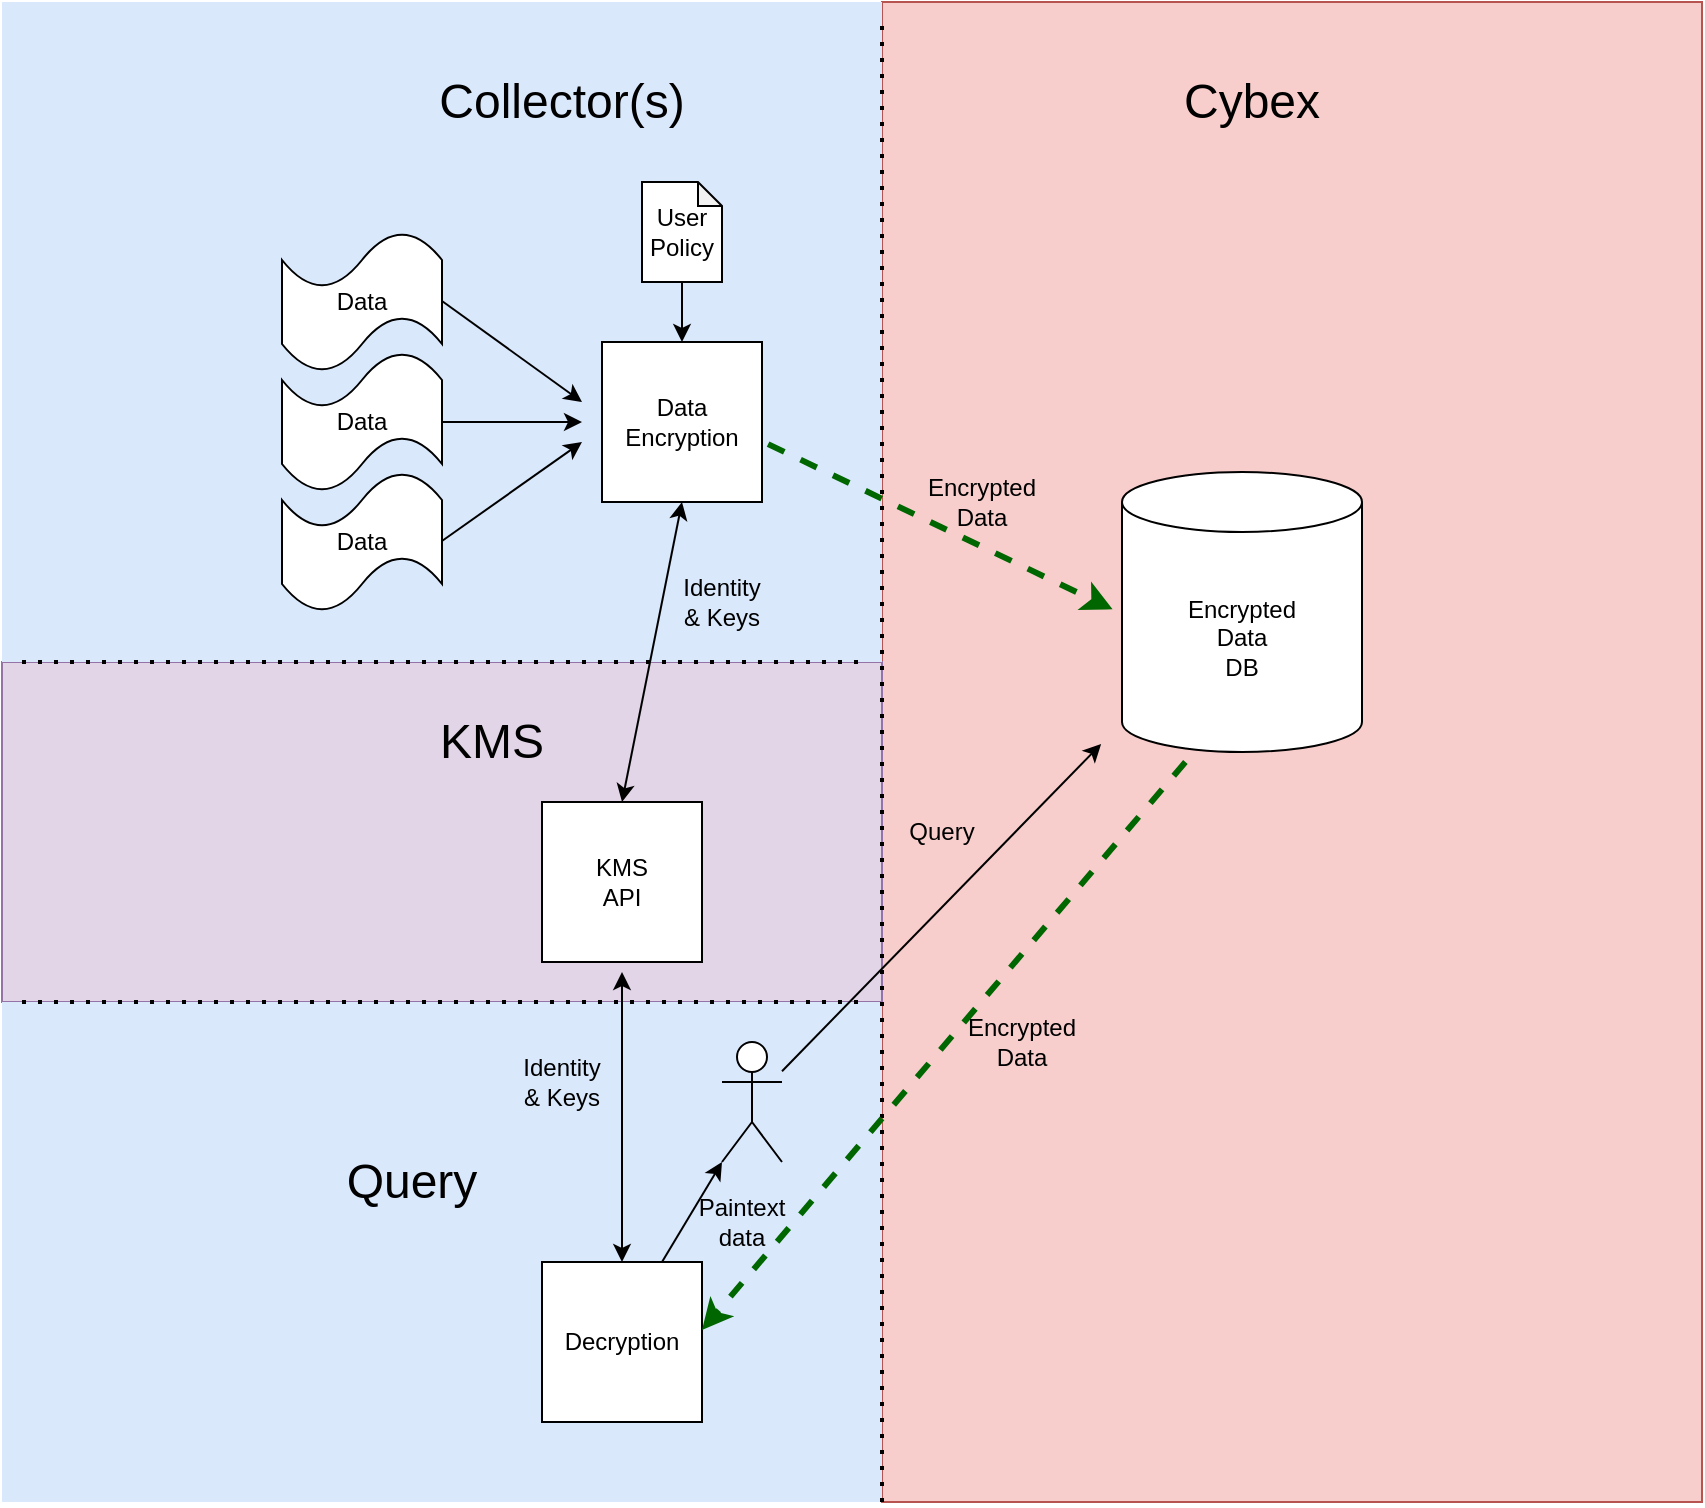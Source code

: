 <mxfile version="14.1.9" type="device"><diagram id="2I9dPed2kTth9k8mK1WP" name="Page-1"><mxGraphModel dx="1384" dy="765" grid="1" gridSize="10" guides="1" tooltips="1" connect="1" arrows="1" fold="1" page="1" pageScale="1" pageWidth="850" pageHeight="1100" math="0" shadow="0"><root><mxCell id="0"/><mxCell id="1" parent="0"/><mxCell id="C8yE8fXDYdso1M2_L_6l-77" value="" style="rounded=0;whiteSpace=wrap;html=1;fillColor=#f8cecc;strokeColor=#b85450;" parent="1" vertex="1"><mxGeometry x="440" width="410" height="750" as="geometry"/></mxCell><mxCell id="C8yE8fXDYdso1M2_L_6l-76" value="" style="rounded=0;whiteSpace=wrap;html=1;fillColor=#e1d5e7;strokeColor=#9673a6;" parent="1" vertex="1"><mxGeometry y="330" width="440" height="170" as="geometry"/></mxCell><mxCell id="C8yE8fXDYdso1M2_L_6l-74" value="" style="rounded=0;whiteSpace=wrap;html=1;fillColor=#dae8fc;strokeColor=none;" parent="1" vertex="1"><mxGeometry y="500" width="440" height="250" as="geometry"/></mxCell><mxCell id="C8yE8fXDYdso1M2_L_6l-73" value="" style="rounded=0;whiteSpace=wrap;html=1;fillColor=#dae8fc;strokeColor=none;" parent="1" vertex="1"><mxGeometry width="440" height="330" as="geometry"/></mxCell><mxCell id="C8yE8fXDYdso1M2_L_6l-1" value="Data&lt;br&gt;Encryption" style="whiteSpace=wrap;html=1;aspect=fixed;" parent="1" vertex="1"><mxGeometry x="300" y="170" width="80" height="80" as="geometry"/></mxCell><mxCell id="C8yE8fXDYdso1M2_L_6l-4" value="Decryption" style="whiteSpace=wrap;html=1;aspect=fixed;" parent="1" vertex="1"><mxGeometry x="270" y="630" width="80" height="80" as="geometry"/></mxCell><mxCell id="C8yE8fXDYdso1M2_L_6l-6" value="User&lt;br&gt;Policy" style="shape=note;whiteSpace=wrap;html=1;backgroundOutline=1;darkOpacity=0.05;size=12;" parent="1" vertex="1"><mxGeometry x="320" y="90" width="40" height="50" as="geometry"/></mxCell><mxCell id="C8yE8fXDYdso1M2_L_6l-7" value="Data" style="shape=tape;whiteSpace=wrap;html=1;" parent="1" vertex="1"><mxGeometry x="140" y="115" width="80" height="70" as="geometry"/></mxCell><mxCell id="C8yE8fXDYdso1M2_L_6l-10" value="Data" style="shape=tape;whiteSpace=wrap;html=1;" parent="1" vertex="1"><mxGeometry x="140" y="235" width="80" height="70" as="geometry"/></mxCell><mxCell id="C8yE8fXDYdso1M2_L_6l-11" value="Data" style="shape=tape;whiteSpace=wrap;html=1;" parent="1" vertex="1"><mxGeometry x="140" y="175" width="80" height="70" as="geometry"/></mxCell><mxCell id="C8yE8fXDYdso1M2_L_6l-12" value="" style="endArrow=classic;html=1;exitX=1;exitY=0.5;exitDx=0;exitDy=0;exitPerimeter=0;" parent="1" source="C8yE8fXDYdso1M2_L_6l-11" edge="1"><mxGeometry width="50" height="50" relative="1" as="geometry"><mxPoint x="450" y="400" as="sourcePoint"/><mxPoint x="290" y="210" as="targetPoint"/></mxGeometry></mxCell><mxCell id="C8yE8fXDYdso1M2_L_6l-13" value="" style="endArrow=classic;html=1;exitX=1;exitY=0.5;exitDx=0;exitDy=0;exitPerimeter=0;" parent="1" edge="1"><mxGeometry width="50" height="50" relative="1" as="geometry"><mxPoint x="220" y="269.5" as="sourcePoint"/><mxPoint x="290" y="220" as="targetPoint"/></mxGeometry></mxCell><mxCell id="C8yE8fXDYdso1M2_L_6l-14" value="" style="endArrow=classic;html=1;exitX=1;exitY=0.5;exitDx=0;exitDy=0;exitPerimeter=0;" parent="1" edge="1"><mxGeometry width="50" height="50" relative="1" as="geometry"><mxPoint x="220" y="149.5" as="sourcePoint"/><mxPoint x="290" y="200" as="targetPoint"/></mxGeometry></mxCell><mxCell id="C8yE8fXDYdso1M2_L_6l-16" value="" style="endArrow=classic;html=1;exitX=0.5;exitY=1;exitDx=0;exitDy=0;exitPerimeter=0;entryX=0.5;entryY=0;entryDx=0;entryDy=0;" parent="1" source="C8yE8fXDYdso1M2_L_6l-6" target="C8yE8fXDYdso1M2_L_6l-1" edge="1"><mxGeometry width="50" height="50" relative="1" as="geometry"><mxPoint x="270" y="219.5" as="sourcePoint"/><mxPoint x="310" y="220" as="targetPoint"/></mxGeometry></mxCell><mxCell id="C8yE8fXDYdso1M2_L_6l-17" value="" style="endArrow=none;dashed=1;html=1;dashPattern=1 3;strokeWidth=2;exitX=1;exitY=1;exitDx=0;exitDy=0;" parent="1" source="C8yE8fXDYdso1M2_L_6l-74" edge="1"><mxGeometry width="50" height="50" relative="1" as="geometry"><mxPoint x="440" y="790" as="sourcePoint"/><mxPoint x="440" y="10" as="targetPoint"/></mxGeometry></mxCell><mxCell id="C8yE8fXDYdso1M2_L_6l-19" value="&lt;font style=&quot;font-size: 24px&quot;&gt;Collector(s)&lt;/font&gt;" style="text;html=1;strokeColor=none;fillColor=none;align=center;verticalAlign=middle;whiteSpace=wrap;rounded=0;" parent="1" vertex="1"><mxGeometry x="235" y="30" width="90" height="40" as="geometry"/></mxCell><mxCell id="C8yE8fXDYdso1M2_L_6l-20" value="&lt;font style=&quot;font-size: 24px&quot;&gt;Cybex&lt;br&gt;&lt;/font&gt;" style="text;html=1;strokeColor=none;fillColor=none;align=center;verticalAlign=middle;whiteSpace=wrap;rounded=0;" parent="1" vertex="1"><mxGeometry x="580" y="30" width="90" height="40" as="geometry"/></mxCell><mxCell id="C8yE8fXDYdso1M2_L_6l-21" value="" style="endArrow=none;dashed=1;html=1;dashPattern=1 3;strokeWidth=2;" parent="1" edge="1"><mxGeometry width="50" height="50" relative="1" as="geometry"><mxPoint x="10" y="330" as="sourcePoint"/><mxPoint x="430" y="330" as="targetPoint"/></mxGeometry></mxCell><mxCell id="C8yE8fXDYdso1M2_L_6l-22" value="&lt;font style=&quot;font-size: 24px&quot;&gt;KMS&lt;/font&gt;" style="text;html=1;strokeColor=none;fillColor=none;align=center;verticalAlign=middle;whiteSpace=wrap;rounded=0;" parent="1" vertex="1"><mxGeometry x="200" y="350" width="90" height="40" as="geometry"/></mxCell><mxCell id="C8yE8fXDYdso1M2_L_6l-24" value="KMS&lt;br&gt;API" style="whiteSpace=wrap;html=1;aspect=fixed;" parent="1" vertex="1"><mxGeometry x="270" y="400" width="80" height="80" as="geometry"/></mxCell><mxCell id="C8yE8fXDYdso1M2_L_6l-26" value="" style="endArrow=classic;startArrow=classic;html=1;exitX=0.5;exitY=0;exitDx=0;exitDy=0;entryX=0.5;entryY=1;entryDx=0;entryDy=0;" parent="1" source="C8yE8fXDYdso1M2_L_6l-24" target="C8yE8fXDYdso1M2_L_6l-1" edge="1"><mxGeometry width="50" height="50" relative="1" as="geometry"><mxPoint x="330" y="400" as="sourcePoint"/><mxPoint x="380" y="350" as="targetPoint"/></mxGeometry></mxCell><mxCell id="C8yE8fXDYdso1M2_L_6l-27" value="Identity&lt;br&gt;&amp;amp; Keys" style="text;html=1;strokeColor=none;fillColor=none;align=center;verticalAlign=middle;whiteSpace=wrap;rounded=0;" parent="1" vertex="1"><mxGeometry x="340" y="290" width="40" height="20" as="geometry"/></mxCell><mxCell id="C8yE8fXDYdso1M2_L_6l-32" value="" style="endArrow=none;dashed=1;html=1;dashPattern=1 3;strokeWidth=2;" parent="1" edge="1"><mxGeometry width="50" height="50" relative="1" as="geometry"><mxPoint x="10" y="500" as="sourcePoint"/><mxPoint x="430" y="500" as="targetPoint"/></mxGeometry></mxCell><mxCell id="C8yE8fXDYdso1M2_L_6l-33" value="&lt;font style=&quot;font-size: 24px&quot;&gt;Query&lt;/font&gt;" style="text;html=1;strokeColor=none;fillColor=none;align=center;verticalAlign=middle;whiteSpace=wrap;rounded=0;" parent="1" vertex="1"><mxGeometry x="160" y="570" width="90" height="40" as="geometry"/></mxCell><mxCell id="C8yE8fXDYdso1M2_L_6l-34" value="Encrypted&lt;br&gt;Data&lt;br&gt;DB" style="shape=cylinder3;whiteSpace=wrap;html=1;boundedLbl=1;backgroundOutline=1;size=15;" parent="1" vertex="1"><mxGeometry x="560" y="235" width="120" height="140" as="geometry"/></mxCell><mxCell id="C8yE8fXDYdso1M2_L_6l-40" value="" style="endArrow=classic;html=1;exitX=1.038;exitY=0.638;exitDx=0;exitDy=0;exitPerimeter=0;entryX=0.018;entryY=0.152;entryDx=0;entryDy=0;fillColor=#d5e8d4;dashed=1;strokeColor=#006600;rounded=1;strokeWidth=3;entryPerimeter=0;" parent="1" source="C8yE8fXDYdso1M2_L_6l-1" edge="1"><mxGeometry width="50" height="50" relative="1" as="geometry"><mxPoint x="410" y="450" as="sourcePoint"/><mxPoint x="555.29" y="303.68" as="targetPoint"/></mxGeometry></mxCell><mxCell id="C8yE8fXDYdso1M2_L_6l-43" value="Encrypted&lt;br&gt;Data" style="text;html=1;strokeColor=none;fillColor=none;align=center;verticalAlign=middle;whiteSpace=wrap;rounded=0;" parent="1" vertex="1"><mxGeometry x="470" y="240" width="40" height="20" as="geometry"/></mxCell><mxCell id="C8yE8fXDYdso1M2_L_6l-46" value="" style="endArrow=classic;html=1;dashed=1;strokeColor=#006600;strokeWidth=3;" parent="1" edge="1"><mxGeometry width="50" height="50" relative="1" as="geometry"><mxPoint x="591.702" y="380" as="sourcePoint"/><mxPoint x="350" y="664" as="targetPoint"/></mxGeometry></mxCell><mxCell id="C8yE8fXDYdso1M2_L_6l-50" value="" style="shape=umlActor;verticalLabelPosition=bottom;verticalAlign=top;html=1;outlineConnect=0;" parent="1" vertex="1"><mxGeometry x="360" y="520" width="30" height="60" as="geometry"/></mxCell><mxCell id="C8yE8fXDYdso1M2_L_6l-54" value="" style="endArrow=classic;html=1;entryX=-0.019;entryY=0.9;entryDx=0;entryDy=0;entryPerimeter=0;" parent="1" source="C8yE8fXDYdso1M2_L_6l-50" edge="1"><mxGeometry width="50" height="50" relative="1" as="geometry"><mxPoint x="359.5" y="550" as="sourcePoint"/><mxPoint x="549.555" y="371" as="targetPoint"/></mxGeometry></mxCell><mxCell id="C8yE8fXDYdso1M2_L_6l-55" value="Query" style="text;html=1;strokeColor=none;fillColor=none;align=center;verticalAlign=middle;whiteSpace=wrap;rounded=0;" parent="1" vertex="1"><mxGeometry x="450" y="405" width="40" height="20" as="geometry"/></mxCell><mxCell id="C8yE8fXDYdso1M2_L_6l-56" value="" style="endArrow=classic;startArrow=classic;html=1;exitX=0.5;exitY=0;exitDx=0;exitDy=0;entryX=0.5;entryY=1;entryDx=0;entryDy=0;" parent="1" source="C8yE8fXDYdso1M2_L_6l-4" edge="1"><mxGeometry width="50" height="50" relative="1" as="geometry"><mxPoint x="280" y="635" as="sourcePoint"/><mxPoint x="310" y="485" as="targetPoint"/></mxGeometry></mxCell><mxCell id="C8yE8fXDYdso1M2_L_6l-57" value="Identity&lt;br&gt;&amp;amp; Keys" style="text;html=1;strokeColor=none;fillColor=none;align=center;verticalAlign=middle;whiteSpace=wrap;rounded=0;" parent="1" vertex="1"><mxGeometry x="260" y="530" width="40" height="20" as="geometry"/></mxCell><mxCell id="C8yE8fXDYdso1M2_L_6l-58" value="" style="endArrow=classic;html=1;entryX=0;entryY=1;entryDx=0;entryDy=0;exitX=0.75;exitY=0;exitDx=0;exitDy=0;entryPerimeter=0;" parent="1" source="C8yE8fXDYdso1M2_L_6l-4" target="C8yE8fXDYdso1M2_L_6l-50" edge="1"><mxGeometry width="50" height="50" relative="1" as="geometry"><mxPoint x="340" y="619.998" as="sourcePoint"/><mxPoint x="490" y="538.18" as="targetPoint"/></mxGeometry></mxCell><mxCell id="C8yE8fXDYdso1M2_L_6l-59" value="Paintext&lt;br&gt;data" style="text;html=1;strokeColor=none;fillColor=none;align=center;verticalAlign=middle;whiteSpace=wrap;rounded=0;" parent="1" vertex="1"><mxGeometry x="350" y="600" width="40" height="20" as="geometry"/></mxCell><mxCell id="BILy2oPTOgm4FthHObzT-2" value="Encrypted&lt;br&gt;Data" style="text;html=1;strokeColor=none;fillColor=none;align=center;verticalAlign=middle;whiteSpace=wrap;rounded=0;" vertex="1" parent="1"><mxGeometry x="490" y="510" width="40" height="20" as="geometry"/></mxCell></root></mxGraphModel></diagram></mxfile>